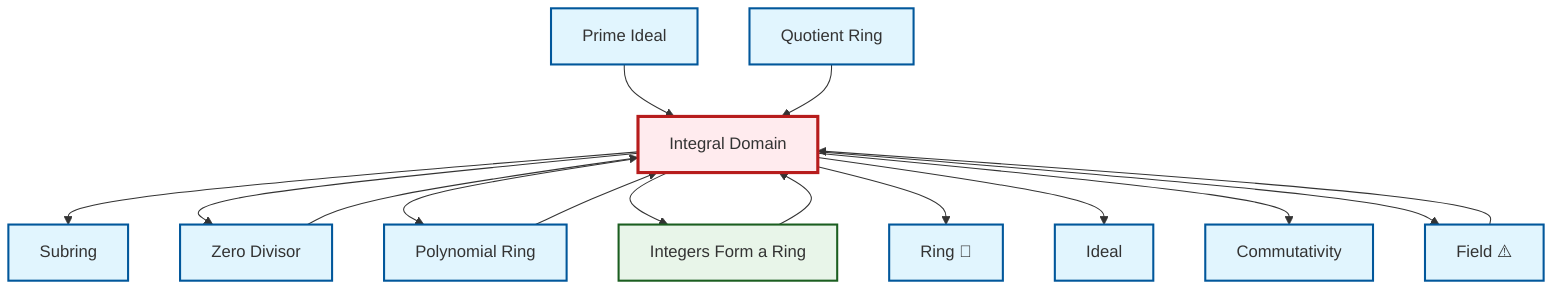 graph TD
    classDef definition fill:#e1f5fe,stroke:#01579b,stroke-width:2px
    classDef theorem fill:#f3e5f5,stroke:#4a148c,stroke-width:2px
    classDef axiom fill:#fff3e0,stroke:#e65100,stroke-width:2px
    classDef example fill:#e8f5e9,stroke:#1b5e20,stroke-width:2px
    classDef current fill:#ffebee,stroke:#b71c1c,stroke-width:3px
    def-prime-ideal["Prime Ideal"]:::definition
    def-integral-domain["Integral Domain"]:::definition
    def-subring["Subring"]:::definition
    def-polynomial-ring["Polynomial Ring"]:::definition
    def-ideal["Ideal"]:::definition
    def-ring["Ring 📝"]:::definition
    def-commutativity["Commutativity"]:::definition
    def-field["Field ⚠️"]:::definition
    def-quotient-ring["Quotient Ring"]:::definition
    def-zero-divisor["Zero Divisor"]:::definition
    ex-integers-ring["Integers Form a Ring"]:::example
    def-field --> def-integral-domain
    def-prime-ideal --> def-integral-domain
    def-quotient-ring --> def-integral-domain
    def-polynomial-ring --> def-integral-domain
    def-integral-domain --> def-subring
    def-integral-domain --> def-zero-divisor
    def-zero-divisor --> def-integral-domain
    def-integral-domain --> def-polynomial-ring
    def-integral-domain --> ex-integers-ring
    def-integral-domain --> def-ring
    def-integral-domain --> def-ideal
    def-integral-domain --> def-commutativity
    ex-integers-ring --> def-integral-domain
    def-integral-domain --> def-field
    class def-integral-domain current